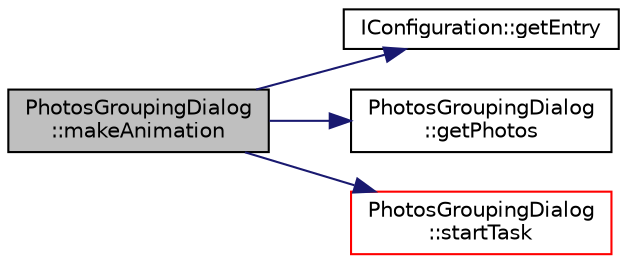 digraph "PhotosGroupingDialog::makeAnimation"
{
 // LATEX_PDF_SIZE
  edge [fontname="Helvetica",fontsize="10",labelfontname="Helvetica",labelfontsize="10"];
  node [fontname="Helvetica",fontsize="10",shape=record];
  rankdir="LR";
  Node1 [label="PhotosGroupingDialog\l::makeAnimation",height=0.2,width=0.4,color="black", fillcolor="grey75", style="filled", fontcolor="black",tooltip=" "];
  Node1 -> Node2 [color="midnightblue",fontsize="10",style="solid",fontname="Helvetica"];
  Node2 [label="IConfiguration::getEntry",height=0.2,width=0.4,color="black", fillcolor="white", style="filled",URL="$struct_i_configuration.html#a56f21aac17f8a84e7c708081b922f595",tooltip=" "];
  Node1 -> Node3 [color="midnightblue",fontsize="10",style="solid",fontname="Helvetica"];
  Node3 [label="PhotosGroupingDialog\l::getPhotos",height=0.2,width=0.4,color="black", fillcolor="white", style="filled",URL="$class_photos_grouping_dialog.html#aa8e8193829d9490df1fcd4aec2273ab5",tooltip=" "];
  Node1 -> Node4 [color="midnightblue",fontsize="10",style="solid",fontname="Helvetica"];
  Node4 [label="PhotosGroupingDialog\l::startTask",height=0.2,width=0.4,color="red", fillcolor="white", style="filled",URL="$class_photos_grouping_dialog.html#ad0966fe1525c441947ec6b56b1213cdf",tooltip=" "];
}
